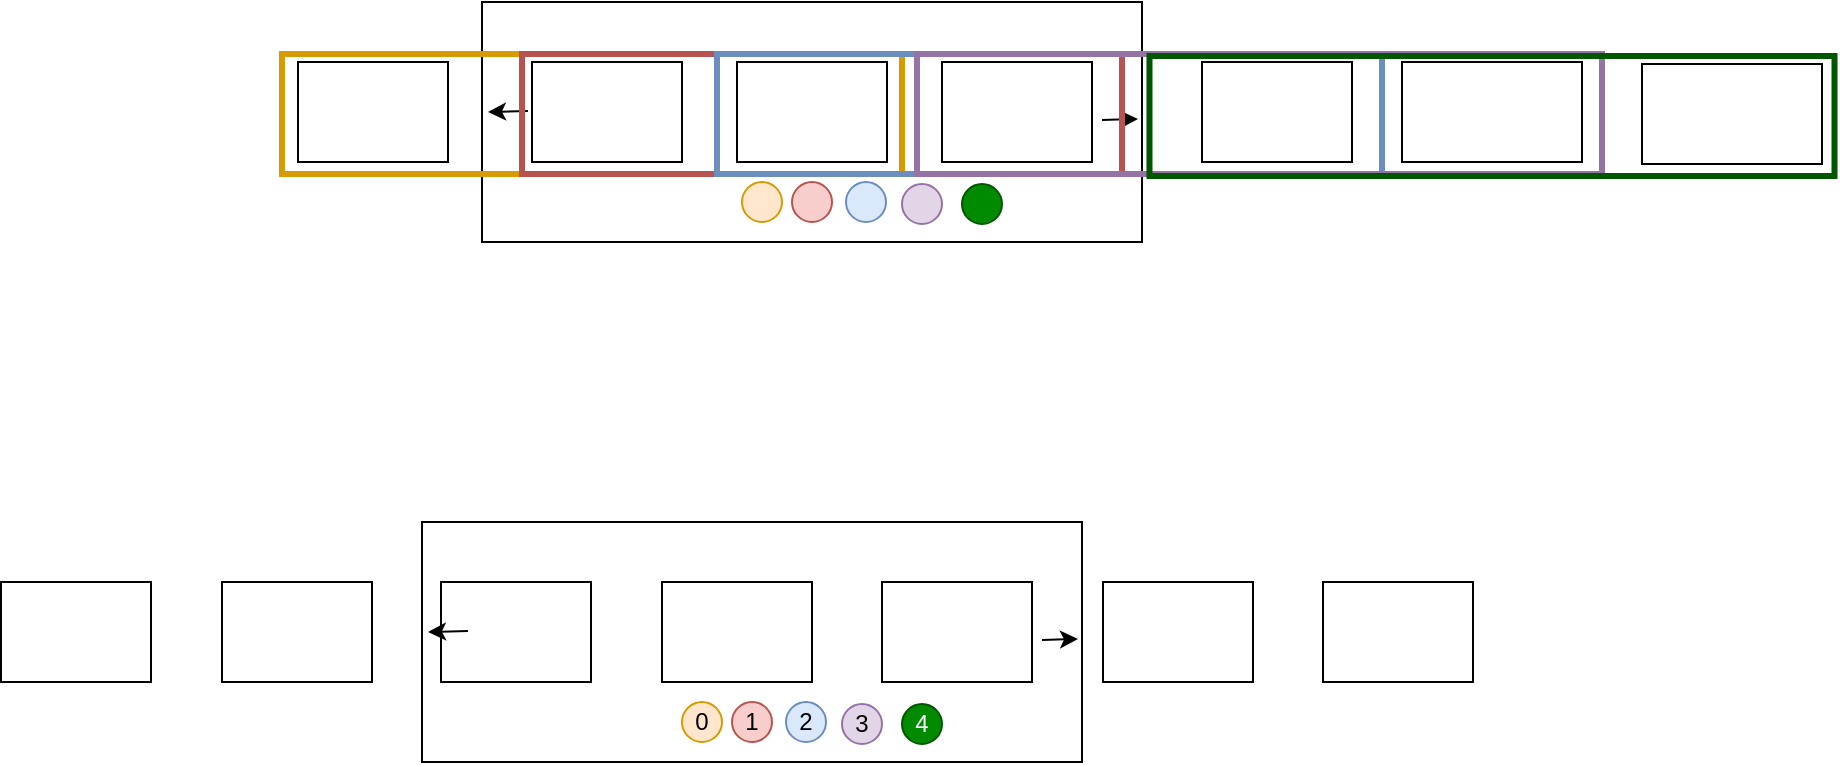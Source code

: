 <mxfile>
    <diagram id="gOICgLeA8rCbWCnVH34i" name="Page-1">
        <mxGraphModel dx="653" dy="447" grid="1" gridSize="10" guides="1" tooltips="1" connect="1" arrows="1" fold="1" page="1" pageScale="1" pageWidth="850" pageHeight="1100" math="0" shadow="0">
            <root>
                <mxCell id="0"/>
                <mxCell id="1" parent="0"/>
                <mxCell id="2" value="" style="whiteSpace=wrap;html=1;" vertex="1" parent="1">
                    <mxGeometry x="280" y="80" width="330" height="120" as="geometry"/>
                </mxCell>
                <mxCell id="3" value="" style="whiteSpace=wrap;html=1;" vertex="1" parent="1">
                    <mxGeometry x="305" y="110" width="75" height="50" as="geometry"/>
                </mxCell>
                <mxCell id="4" value="" style="whiteSpace=wrap;html=1;" vertex="1" parent="1">
                    <mxGeometry x="407.5" y="110" width="75" height="50" as="geometry"/>
                </mxCell>
                <mxCell id="5" value="" style="whiteSpace=wrap;html=1;" vertex="1" parent="1">
                    <mxGeometry x="510" y="110" width="75" height="50" as="geometry"/>
                </mxCell>
                <mxCell id="6" value="" style="whiteSpace=wrap;html=1;" vertex="1" parent="1">
                    <mxGeometry x="188" y="110" width="75" height="50" as="geometry"/>
                </mxCell>
                <mxCell id="7" value="" style="whiteSpace=wrap;html=1;" vertex="1" parent="1">
                    <mxGeometry x="640" y="110" width="75" height="50" as="geometry"/>
                </mxCell>
                <mxCell id="8" value="" style="ellipse;whiteSpace=wrap;html=1;fillColor=#dae8fc;strokeColor=#6c8ebf;" vertex="1" parent="1">
                    <mxGeometry x="462" y="170" width="20" height="20" as="geometry"/>
                </mxCell>
                <mxCell id="9" value="" style="ellipse;whiteSpace=wrap;html=1;fillColor=#f8cecc;strokeColor=#b85450;" vertex="1" parent="1">
                    <mxGeometry x="435" y="170" width="20" height="20" as="geometry"/>
                </mxCell>
                <mxCell id="10" value="" style="ellipse;whiteSpace=wrap;html=1;fillColor=#ffe6cc;strokeColor=#d79b00;" vertex="1" parent="1">
                    <mxGeometry x="410" y="170" width="20" height="20" as="geometry"/>
                </mxCell>
                <mxCell id="11" value="" style="edgeStyle=none;orthogonalLoop=1;jettySize=auto;html=1;" edge="1" parent="1">
                    <mxGeometry width="80" relative="1" as="geometry">
                        <mxPoint x="590" y="139" as="sourcePoint"/>
                        <mxPoint x="608" y="138.5" as="targetPoint"/>
                        <Array as="points"/>
                    </mxGeometry>
                </mxCell>
                <mxCell id="12" value="" style="edgeStyle=none;orthogonalLoop=1;jettySize=auto;html=1;" edge="1" parent="1">
                    <mxGeometry width="80" relative="1" as="geometry">
                        <mxPoint x="303" y="134.5" as="sourcePoint"/>
                        <mxPoint x="283" y="135" as="targetPoint"/>
                        <Array as="points"/>
                    </mxGeometry>
                </mxCell>
                <mxCell id="13" value="" style="whiteSpace=wrap;html=1;fillColor=none;strokeColor=#d79b00;strokeWidth=3;" vertex="1" parent="1">
                    <mxGeometry x="180" y="106" width="310" height="60" as="geometry"/>
                </mxCell>
                <mxCell id="14" value="" style="whiteSpace=wrap;html=1;fillColor=none;strokeColor=#b85450;strokeWidth=3;" vertex="1" parent="1">
                    <mxGeometry x="300" y="106" width="300" height="60" as="geometry"/>
                </mxCell>
                <mxCell id="15" value="" style="whiteSpace=wrap;html=1;fillColor=none;strokeColor=#6c8ebf;strokeWidth=3;" vertex="1" parent="1">
                    <mxGeometry x="397.5" y="106" width="332.5" height="60" as="geometry"/>
                </mxCell>
                <mxCell id="16" value="" style="whiteSpace=wrap;html=1;" vertex="1" parent="1">
                    <mxGeometry x="740" y="110" width="90" height="50" as="geometry"/>
                </mxCell>
                <mxCell id="17" value="" style="whiteSpace=wrap;html=1;" vertex="1" parent="1">
                    <mxGeometry x="860" y="111" width="90" height="50" as="geometry"/>
                </mxCell>
                <mxCell id="18" value="" style="whiteSpace=wrap;html=1;fillColor=none;strokeColor=#9673a6;strokeWidth=3;" vertex="1" parent="1">
                    <mxGeometry x="497.5" y="106" width="342.5" height="60" as="geometry"/>
                </mxCell>
                <mxCell id="19" value="" style="whiteSpace=wrap;html=1;fillColor=none;strokeColor=#005700;strokeWidth=3;fontColor=#ffffff;" vertex="1" parent="1">
                    <mxGeometry x="613.75" y="107" width="342.5" height="60" as="geometry"/>
                </mxCell>
                <mxCell id="20" value="" style="ellipse;whiteSpace=wrap;html=1;fillColor=#e1d5e7;strokeColor=#9673a6;" vertex="1" parent="1">
                    <mxGeometry x="490" y="171" width="20" height="20" as="geometry"/>
                </mxCell>
                <mxCell id="21" value="" style="ellipse;whiteSpace=wrap;html=1;fillColor=#008a00;strokeColor=#005700;fontColor=#ffffff;" vertex="1" parent="1">
                    <mxGeometry x="520" y="171" width="20" height="20" as="geometry"/>
                </mxCell>
                <mxCell id="22" value="" style="whiteSpace=wrap;html=1;" vertex="1" parent="1">
                    <mxGeometry x="250" y="340" width="330" height="120" as="geometry"/>
                </mxCell>
                <mxCell id="24" value="" style="whiteSpace=wrap;html=1;" vertex="1" parent="1">
                    <mxGeometry x="259.5" y="370" width="75" height="50" as="geometry"/>
                </mxCell>
                <mxCell id="25" value="" style="whiteSpace=wrap;html=1;" vertex="1" parent="1">
                    <mxGeometry x="370" y="370" width="75" height="50" as="geometry"/>
                </mxCell>
                <mxCell id="27" value="" style="whiteSpace=wrap;html=1;" vertex="1" parent="1">
                    <mxGeometry x="480" y="370" width="75" height="50" as="geometry"/>
                </mxCell>
                <mxCell id="28" value="2" style="ellipse;whiteSpace=wrap;html=1;fillColor=#dae8fc;strokeColor=#6c8ebf;" vertex="1" parent="1">
                    <mxGeometry x="432" y="430" width="20" height="20" as="geometry"/>
                </mxCell>
                <mxCell id="29" value="1" style="ellipse;whiteSpace=wrap;html=1;fillColor=#f8cecc;strokeColor=#b85450;" vertex="1" parent="1">
                    <mxGeometry x="405" y="430" width="20" height="20" as="geometry"/>
                </mxCell>
                <mxCell id="30" value="0" style="ellipse;whiteSpace=wrap;html=1;fillColor=#ffe6cc;strokeColor=#d79b00;" vertex="1" parent="1">
                    <mxGeometry x="380" y="430" width="20" height="20" as="geometry"/>
                </mxCell>
                <mxCell id="31" value="" style="edgeStyle=none;orthogonalLoop=1;jettySize=auto;html=1;" edge="1" parent="1">
                    <mxGeometry width="80" relative="1" as="geometry">
                        <mxPoint x="560" y="399" as="sourcePoint"/>
                        <mxPoint x="578" y="398.5" as="targetPoint"/>
                        <Array as="points"/>
                    </mxGeometry>
                </mxCell>
                <mxCell id="32" value="" style="edgeStyle=none;orthogonalLoop=1;jettySize=auto;html=1;" edge="1" parent="1">
                    <mxGeometry width="80" relative="1" as="geometry">
                        <mxPoint x="273" y="394.5" as="sourcePoint"/>
                        <mxPoint x="253" y="395" as="targetPoint"/>
                        <Array as="points"/>
                    </mxGeometry>
                </mxCell>
                <mxCell id="40" value="3" style="ellipse;whiteSpace=wrap;html=1;fillColor=#e1d5e7;strokeColor=#9673a6;" vertex="1" parent="1">
                    <mxGeometry x="460" y="431" width="20" height="20" as="geometry"/>
                </mxCell>
                <mxCell id="41" value="4" style="ellipse;whiteSpace=wrap;html=1;fillColor=#008a00;strokeColor=#005700;fontColor=#ffffff;" vertex="1" parent="1">
                    <mxGeometry x="490" y="431" width="20" height="20" as="geometry"/>
                </mxCell>
                <mxCell id="43" value="" style="whiteSpace=wrap;html=1;" vertex="1" parent="1">
                    <mxGeometry x="39.5" y="370" width="75" height="50" as="geometry"/>
                </mxCell>
                <mxCell id="44" value="" style="whiteSpace=wrap;html=1;" vertex="1" parent="1">
                    <mxGeometry x="150" y="370" width="75" height="50" as="geometry"/>
                </mxCell>
                <mxCell id="47" value="" style="whiteSpace=wrap;html=1;" vertex="1" parent="1">
                    <mxGeometry x="590.5" y="370" width="75" height="50" as="geometry"/>
                </mxCell>
                <mxCell id="48" value="" style="whiteSpace=wrap;html=1;" vertex="1" parent="1">
                    <mxGeometry x="700.5" y="370" width="75" height="50" as="geometry"/>
                </mxCell>
            </root>
        </mxGraphModel>
    </diagram>
</mxfile>